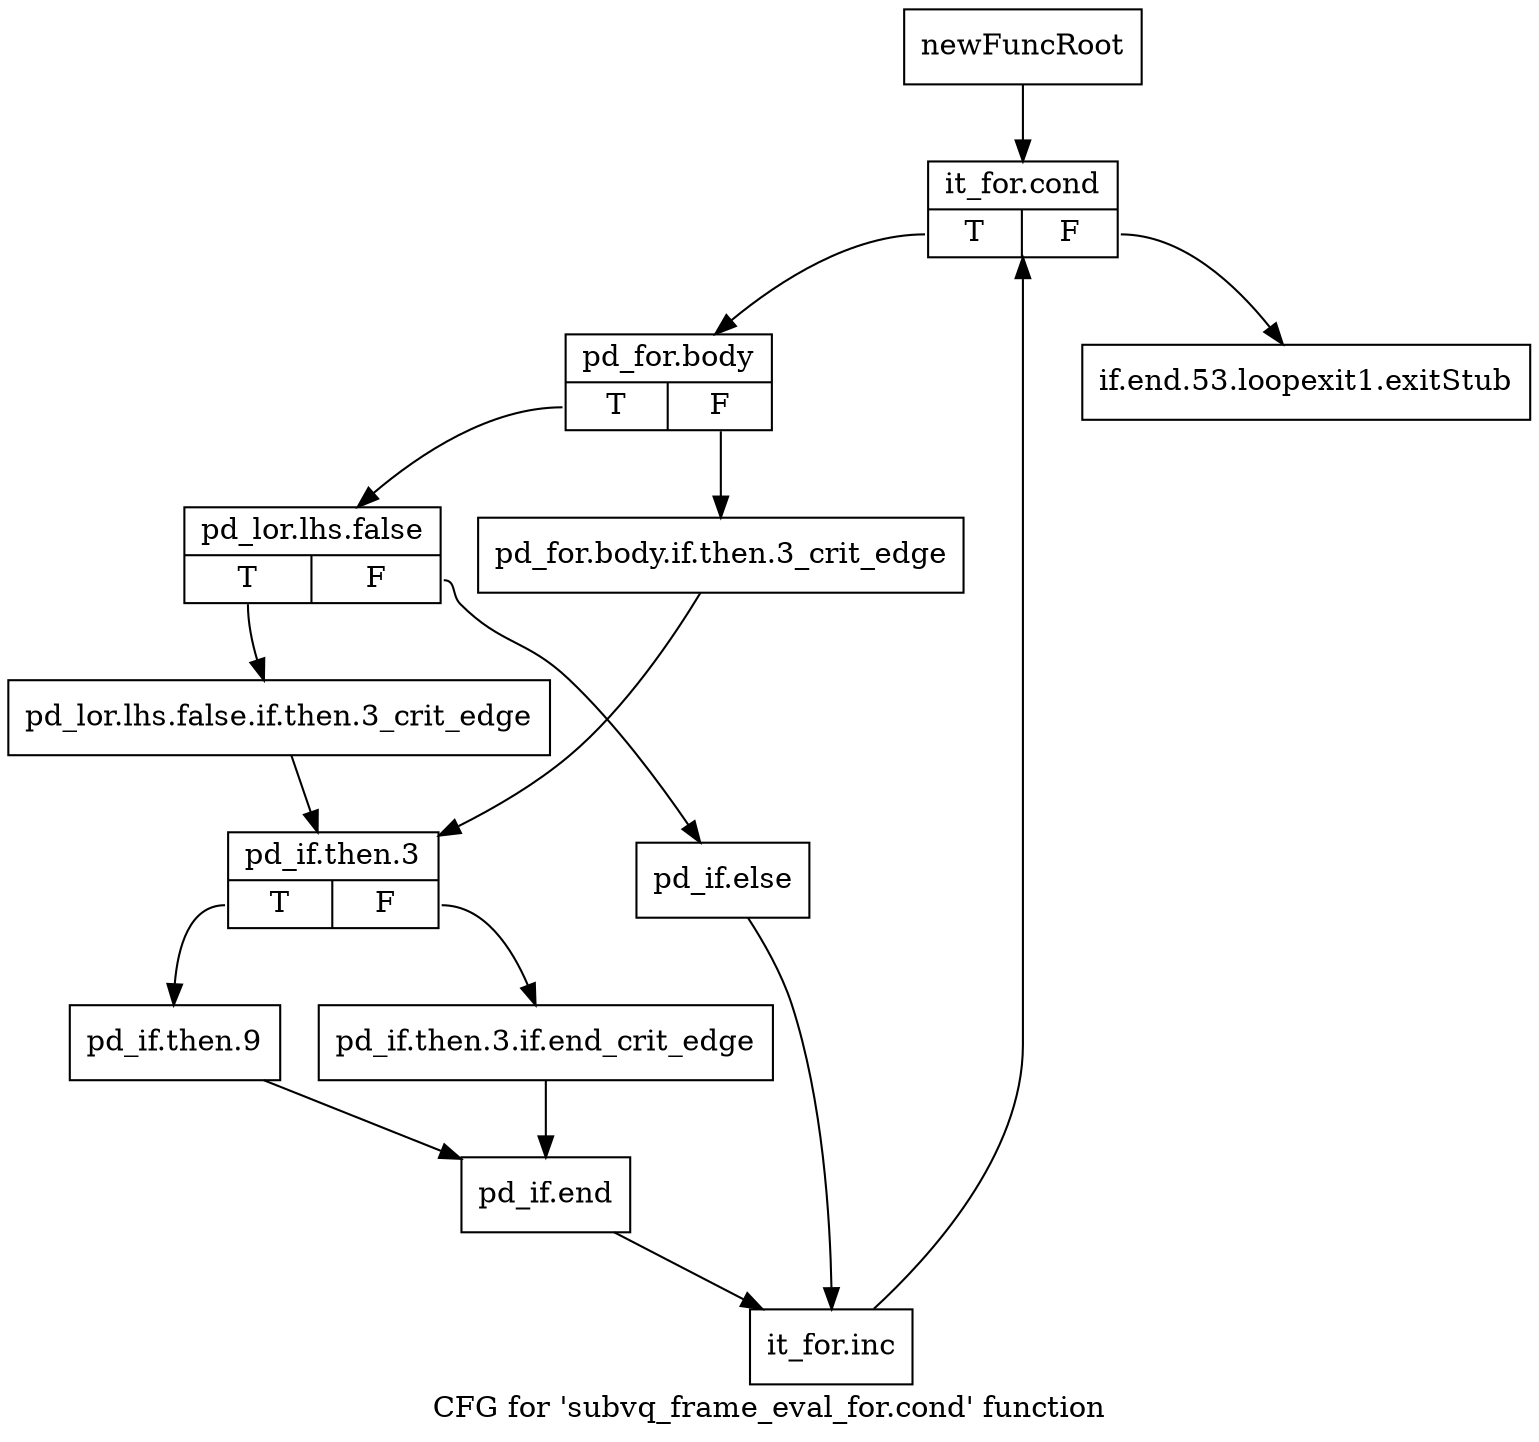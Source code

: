 digraph "CFG for 'subvq_frame_eval_for.cond' function" {
	label="CFG for 'subvq_frame_eval_for.cond' function";

	Node0x13337b0 [shape=record,label="{newFuncRoot}"];
	Node0x13337b0 -> Node0x1334010;
	Node0x1333fc0 [shape=record,label="{if.end.53.loopexit1.exitStub}"];
	Node0x1334010 [shape=record,label="{it_for.cond|{<s0>T|<s1>F}}"];
	Node0x1334010:s0 -> Node0x1334060;
	Node0x1334010:s1 -> Node0x1333fc0;
	Node0x1334060 [shape=record,label="{pd_for.body|{<s0>T|<s1>F}}"];
	Node0x1334060:s0 -> Node0x1334100;
	Node0x1334060:s1 -> Node0x13340b0;
	Node0x13340b0 [shape=record,label="{pd_for.body.if.then.3_crit_edge}"];
	Node0x13340b0 -> Node0x13341f0;
	Node0x1334100 [shape=record,label="{pd_lor.lhs.false|{<s0>T|<s1>F}}"];
	Node0x1334100:s0 -> Node0x13341a0;
	Node0x1334100:s1 -> Node0x1334150;
	Node0x1334150 [shape=record,label="{pd_if.else}"];
	Node0x1334150 -> Node0x1334330;
	Node0x13341a0 [shape=record,label="{pd_lor.lhs.false.if.then.3_crit_edge}"];
	Node0x13341a0 -> Node0x13341f0;
	Node0x13341f0 [shape=record,label="{pd_if.then.3|{<s0>T|<s1>F}}"];
	Node0x13341f0:s0 -> Node0x1334290;
	Node0x13341f0:s1 -> Node0x1334240;
	Node0x1334240 [shape=record,label="{pd_if.then.3.if.end_crit_edge}"];
	Node0x1334240 -> Node0x13342e0;
	Node0x1334290 [shape=record,label="{pd_if.then.9}"];
	Node0x1334290 -> Node0x13342e0;
	Node0x13342e0 [shape=record,label="{pd_if.end}"];
	Node0x13342e0 -> Node0x1334330;
	Node0x1334330 [shape=record,label="{it_for.inc}"];
	Node0x1334330 -> Node0x1334010;
}
